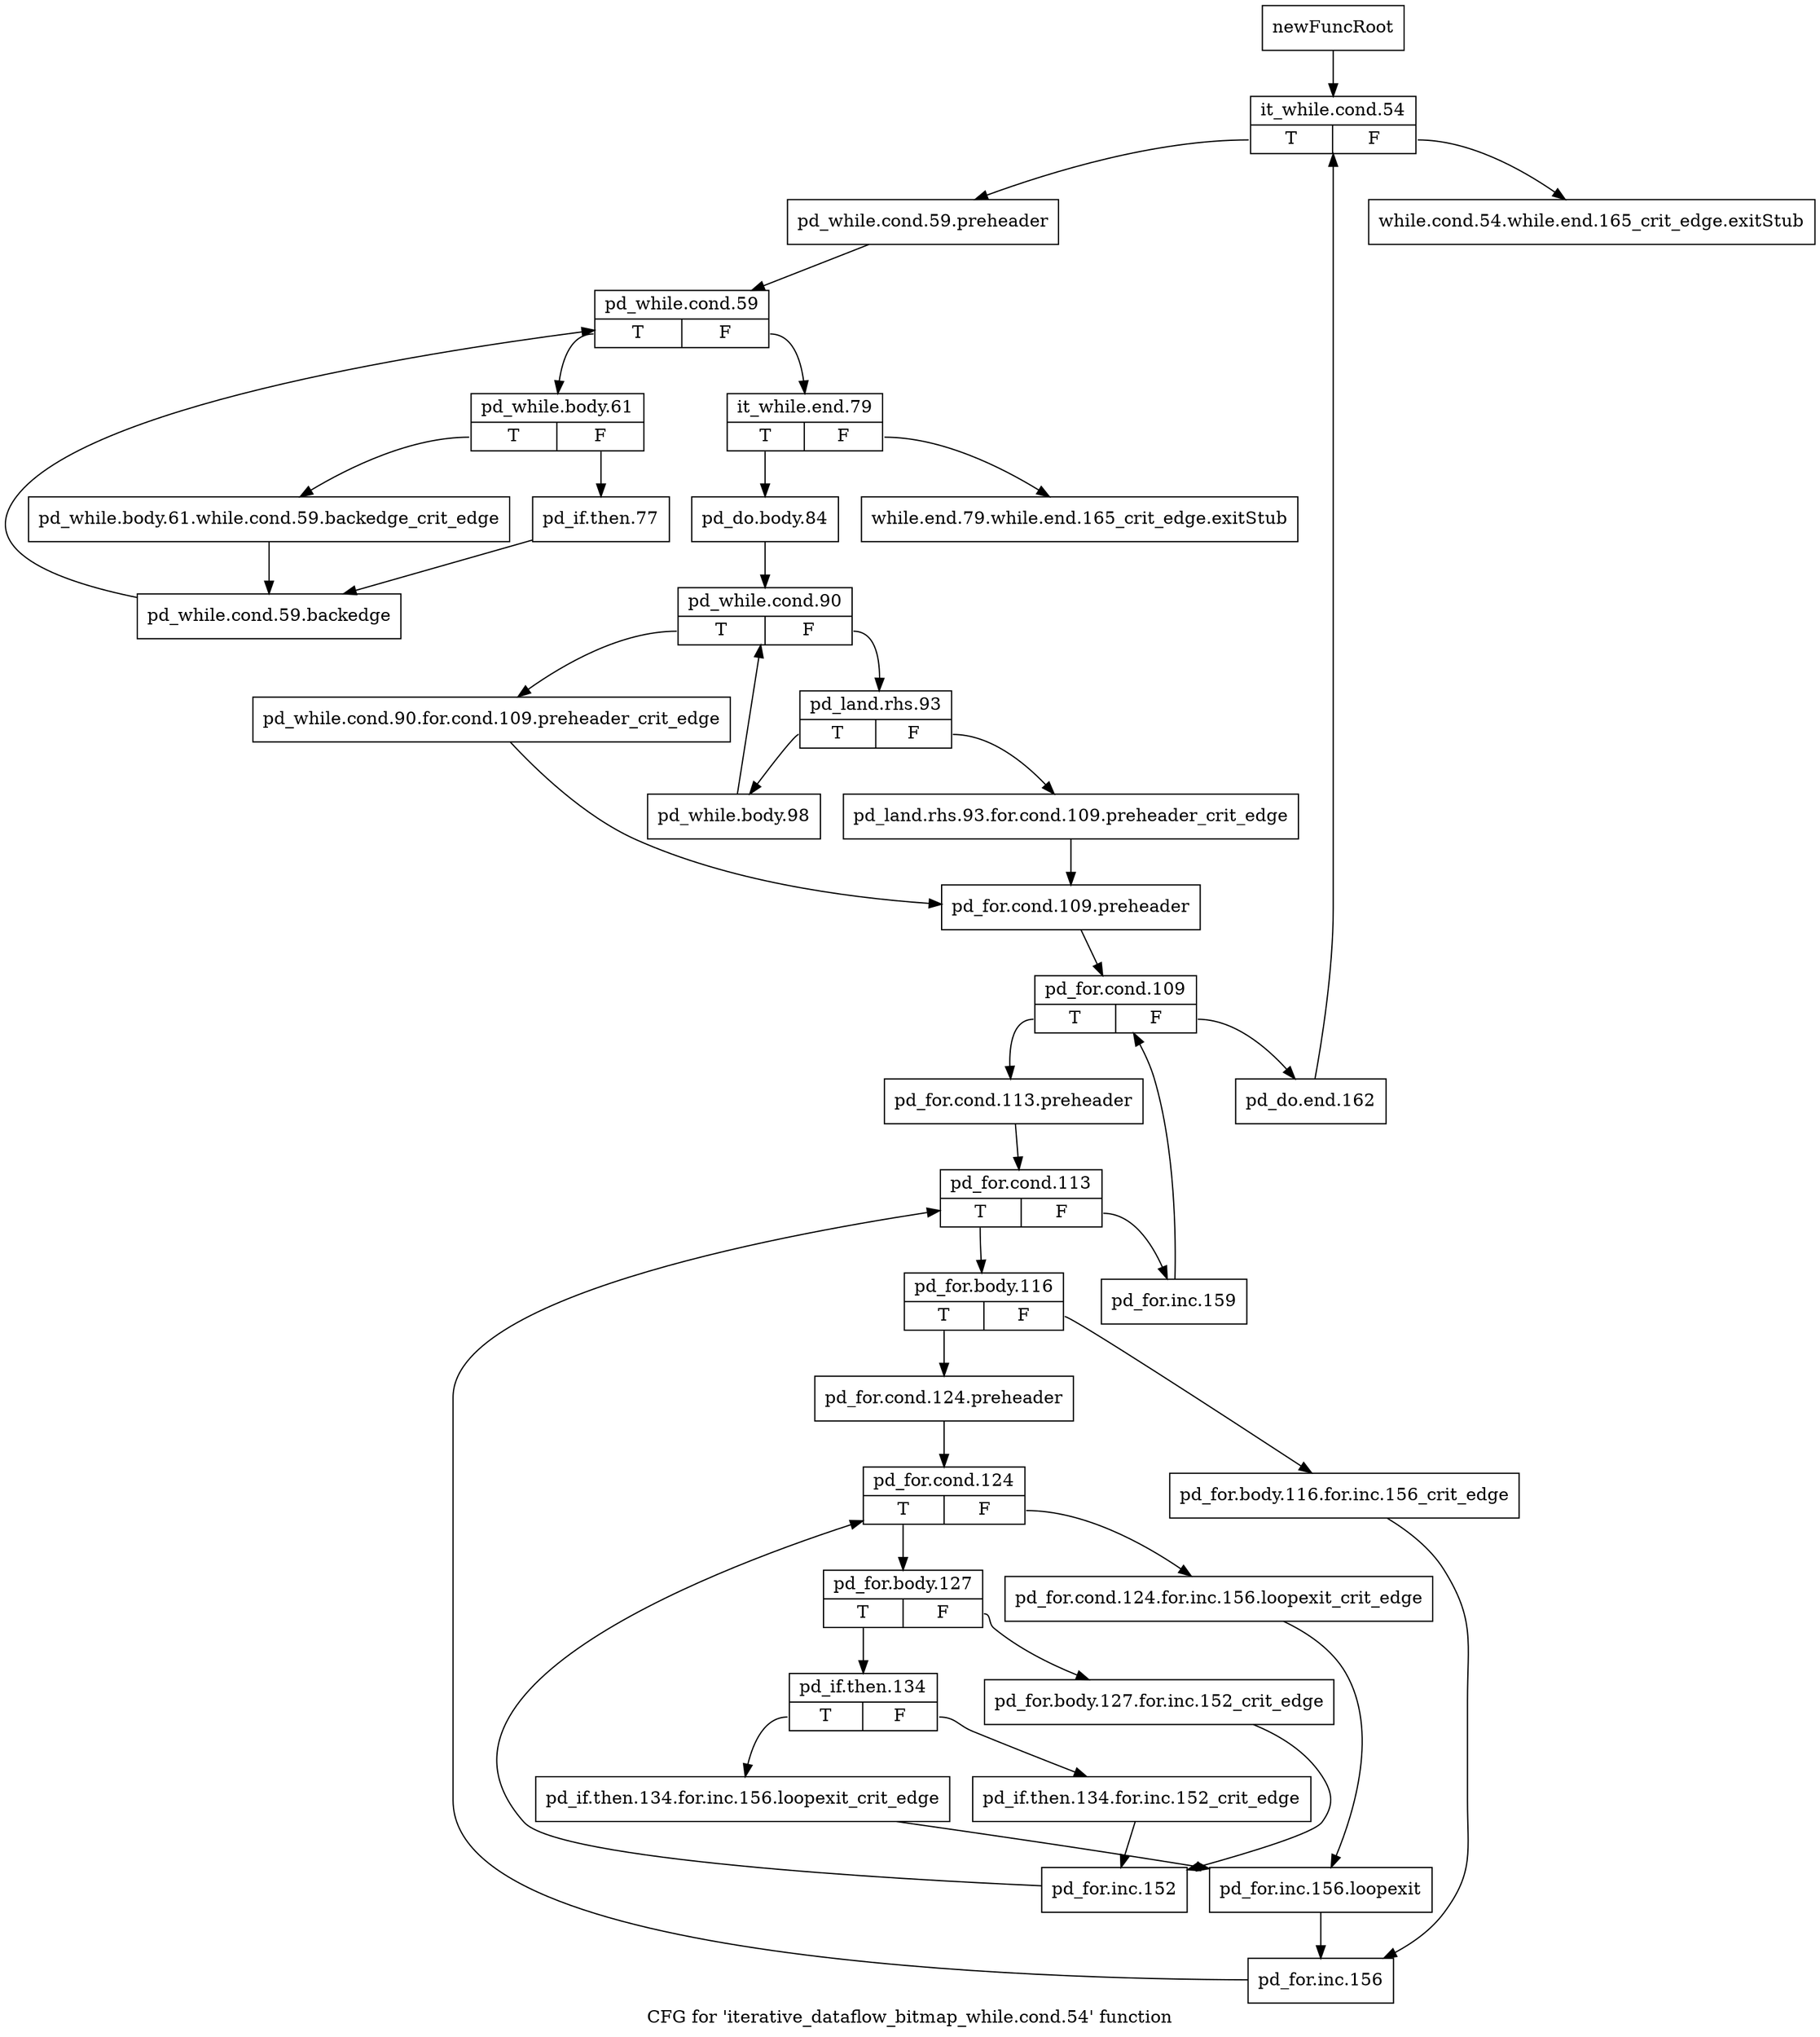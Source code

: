 digraph "CFG for 'iterative_dataflow_bitmap_while.cond.54' function" {
	label="CFG for 'iterative_dataflow_bitmap_while.cond.54' function";

	Node0xaab9700 [shape=record,label="{newFuncRoot}"];
	Node0xaab9700 -> Node0xaab97f0;
	Node0xaab9750 [shape=record,label="{while.cond.54.while.end.165_crit_edge.exitStub}"];
	Node0xaab97a0 [shape=record,label="{while.end.79.while.end.165_crit_edge.exitStub}"];
	Node0xaab97f0 [shape=record,label="{it_while.cond.54|{<s0>T|<s1>F}}"];
	Node0xaab97f0:s0 -> Node0xaab9840;
	Node0xaab97f0:s1 -> Node0xaab9750;
	Node0xaab9840 [shape=record,label="{pd_while.cond.59.preheader}"];
	Node0xaab9840 -> Node0xaab9890;
	Node0xaab9890 [shape=record,label="{pd_while.cond.59|{<s0>T|<s1>F}}"];
	Node0xaab9890:s0 -> Node0xaaba100;
	Node0xaab9890:s1 -> Node0xaab98e0;
	Node0xaab98e0 [shape=record,label="{it_while.end.79|{<s0>T|<s1>F}}"];
	Node0xaab98e0:s0 -> Node0xaab9930;
	Node0xaab98e0:s1 -> Node0xaab97a0;
	Node0xaab9930 [shape=record,label="{pd_do.body.84}"];
	Node0xaab9930 -> Node0xaab9980;
	Node0xaab9980 [shape=record,label="{pd_while.cond.90|{<s0>T|<s1>F}}"];
	Node0xaab9980:s0 -> Node0xaab9ac0;
	Node0xaab9980:s1 -> Node0xaab99d0;
	Node0xaab99d0 [shape=record,label="{pd_land.rhs.93|{<s0>T|<s1>F}}"];
	Node0xaab99d0:s0 -> Node0xaab9a70;
	Node0xaab99d0:s1 -> Node0xaab9a20;
	Node0xaab9a20 [shape=record,label="{pd_land.rhs.93.for.cond.109.preheader_crit_edge}"];
	Node0xaab9a20 -> Node0xaab9b10;
	Node0xaab9a70 [shape=record,label="{pd_while.body.98}"];
	Node0xaab9a70 -> Node0xaab9980;
	Node0xaab9ac0 [shape=record,label="{pd_while.cond.90.for.cond.109.preheader_crit_edge}"];
	Node0xaab9ac0 -> Node0xaab9b10;
	Node0xaab9b10 [shape=record,label="{pd_for.cond.109.preheader}"];
	Node0xaab9b10 -> Node0xaab9b60;
	Node0xaab9b60 [shape=record,label="{pd_for.cond.109|{<s0>T|<s1>F}}"];
	Node0xaab9b60:s0 -> Node0xaab9c00;
	Node0xaab9b60:s1 -> Node0xaab9bb0;
	Node0xaab9bb0 [shape=record,label="{pd_do.end.162}"];
	Node0xaab9bb0 -> Node0xaab97f0;
	Node0xaab9c00 [shape=record,label="{pd_for.cond.113.preheader}"];
	Node0xaab9c00 -> Node0xaab9c50;
	Node0xaab9c50 [shape=record,label="{pd_for.cond.113|{<s0>T|<s1>F}}"];
	Node0xaab9c50:s0 -> Node0xaab9cf0;
	Node0xaab9c50:s1 -> Node0xaab9ca0;
	Node0xaab9ca0 [shape=record,label="{pd_for.inc.159}"];
	Node0xaab9ca0 -> Node0xaab9b60;
	Node0xaab9cf0 [shape=record,label="{pd_for.body.116|{<s0>T|<s1>F}}"];
	Node0xaab9cf0:s0 -> Node0xaab9d90;
	Node0xaab9cf0:s1 -> Node0xaab9d40;
	Node0xaab9d40 [shape=record,label="{pd_for.body.116.for.inc.156_crit_edge}"];
	Node0xaab9d40 -> Node0xaaba0b0;
	Node0xaab9d90 [shape=record,label="{pd_for.cond.124.preheader}"];
	Node0xaab9d90 -> Node0xaab9de0;
	Node0xaab9de0 [shape=record,label="{pd_for.cond.124|{<s0>T|<s1>F}}"];
	Node0xaab9de0:s0 -> Node0xaab9e80;
	Node0xaab9de0:s1 -> Node0xaab9e30;
	Node0xaab9e30 [shape=record,label="{pd_for.cond.124.for.inc.156.loopexit_crit_edge}"];
	Node0xaab9e30 -> Node0xaaba060;
	Node0xaab9e80 [shape=record,label="{pd_for.body.127|{<s0>T|<s1>F}}"];
	Node0xaab9e80:s0 -> Node0xaab9f20;
	Node0xaab9e80:s1 -> Node0xaab9ed0;
	Node0xaab9ed0 [shape=record,label="{pd_for.body.127.for.inc.152_crit_edge}"];
	Node0xaab9ed0 -> Node0xaab9fc0;
	Node0xaab9f20 [shape=record,label="{pd_if.then.134|{<s0>T|<s1>F}}"];
	Node0xaab9f20:s0 -> Node0xaaba010;
	Node0xaab9f20:s1 -> Node0xaab9f70;
	Node0xaab9f70 [shape=record,label="{pd_if.then.134.for.inc.152_crit_edge}"];
	Node0xaab9f70 -> Node0xaab9fc0;
	Node0xaab9fc0 [shape=record,label="{pd_for.inc.152}"];
	Node0xaab9fc0 -> Node0xaab9de0;
	Node0xaaba010 [shape=record,label="{pd_if.then.134.for.inc.156.loopexit_crit_edge}"];
	Node0xaaba010 -> Node0xaaba060;
	Node0xaaba060 [shape=record,label="{pd_for.inc.156.loopexit}"];
	Node0xaaba060 -> Node0xaaba0b0;
	Node0xaaba0b0 [shape=record,label="{pd_for.inc.156}"];
	Node0xaaba0b0 -> Node0xaab9c50;
	Node0xaaba100 [shape=record,label="{pd_while.body.61|{<s0>T|<s1>F}}"];
	Node0xaaba100:s0 -> Node0xaaba1a0;
	Node0xaaba100:s1 -> Node0xaaba150;
	Node0xaaba150 [shape=record,label="{pd_if.then.77}"];
	Node0xaaba150 -> Node0xaaba1f0;
	Node0xaaba1a0 [shape=record,label="{pd_while.body.61.while.cond.59.backedge_crit_edge}"];
	Node0xaaba1a0 -> Node0xaaba1f0;
	Node0xaaba1f0 [shape=record,label="{pd_while.cond.59.backedge}"];
	Node0xaaba1f0 -> Node0xaab9890;
}
